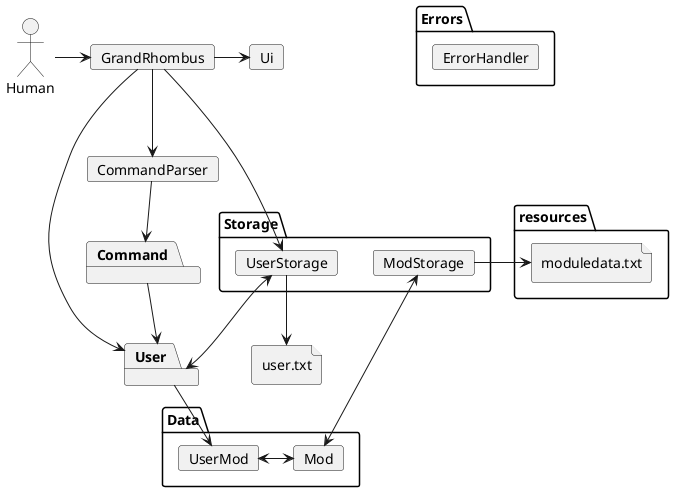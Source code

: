 @startuml
'https://plantuml.com/deployment-diagram

actor Human
card GrandRhombus

package Command
package Data {
    card UserMod
    card Mod
}
Mod <-> UserMod

package Storage {
    card ModStorage
    card UserStorage
}

package Errors {
    card ErrorHandler
}

folder resources {
    file moduledata.txt
}

package User {
}

card CommandParser
card Ui
file user.txt

Human -> GrandRhombus
GrandRhombus --> UserStorage
GrandRhombus --> User
GrandRhombus -> Ui
GrandRhombus --> CommandParser

CommandParser --> Command
Command --> User
UserStorage <--> User
UserStorage --> user.txt
User --> UserMod
ModStorage -> moduledata.txt
ModStorage <--> Mod



@enduml